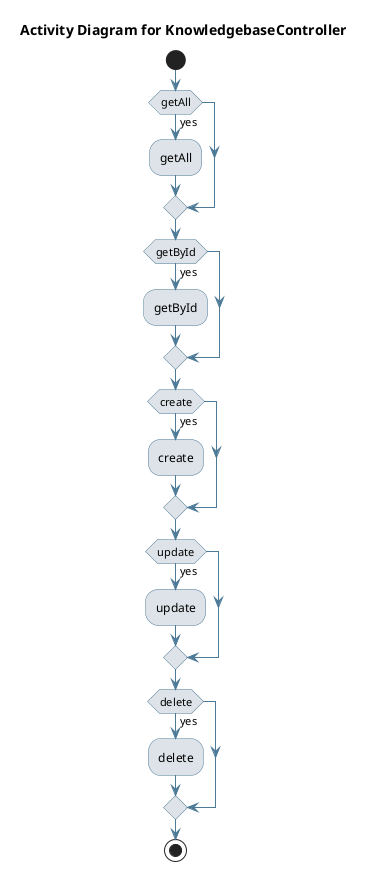 @startuml
skinparam activity {
 BackgroundColor #DEE3E9 
 BorderColor #4D7A97 
 ArrowColor #4D7A97 
}
!pragma useVerticalIf on
start
title Activity Diagram for KnowledgebaseController

if (getAll) then (yes)
:getAll;
endif
if (getById) then (yes)
:getById;
endif
if (create) then (yes)
:create;
endif
if (update) then (yes)
:update;
endif
if (delete) then (yes)
:delete;
endif
stop
@enduml
